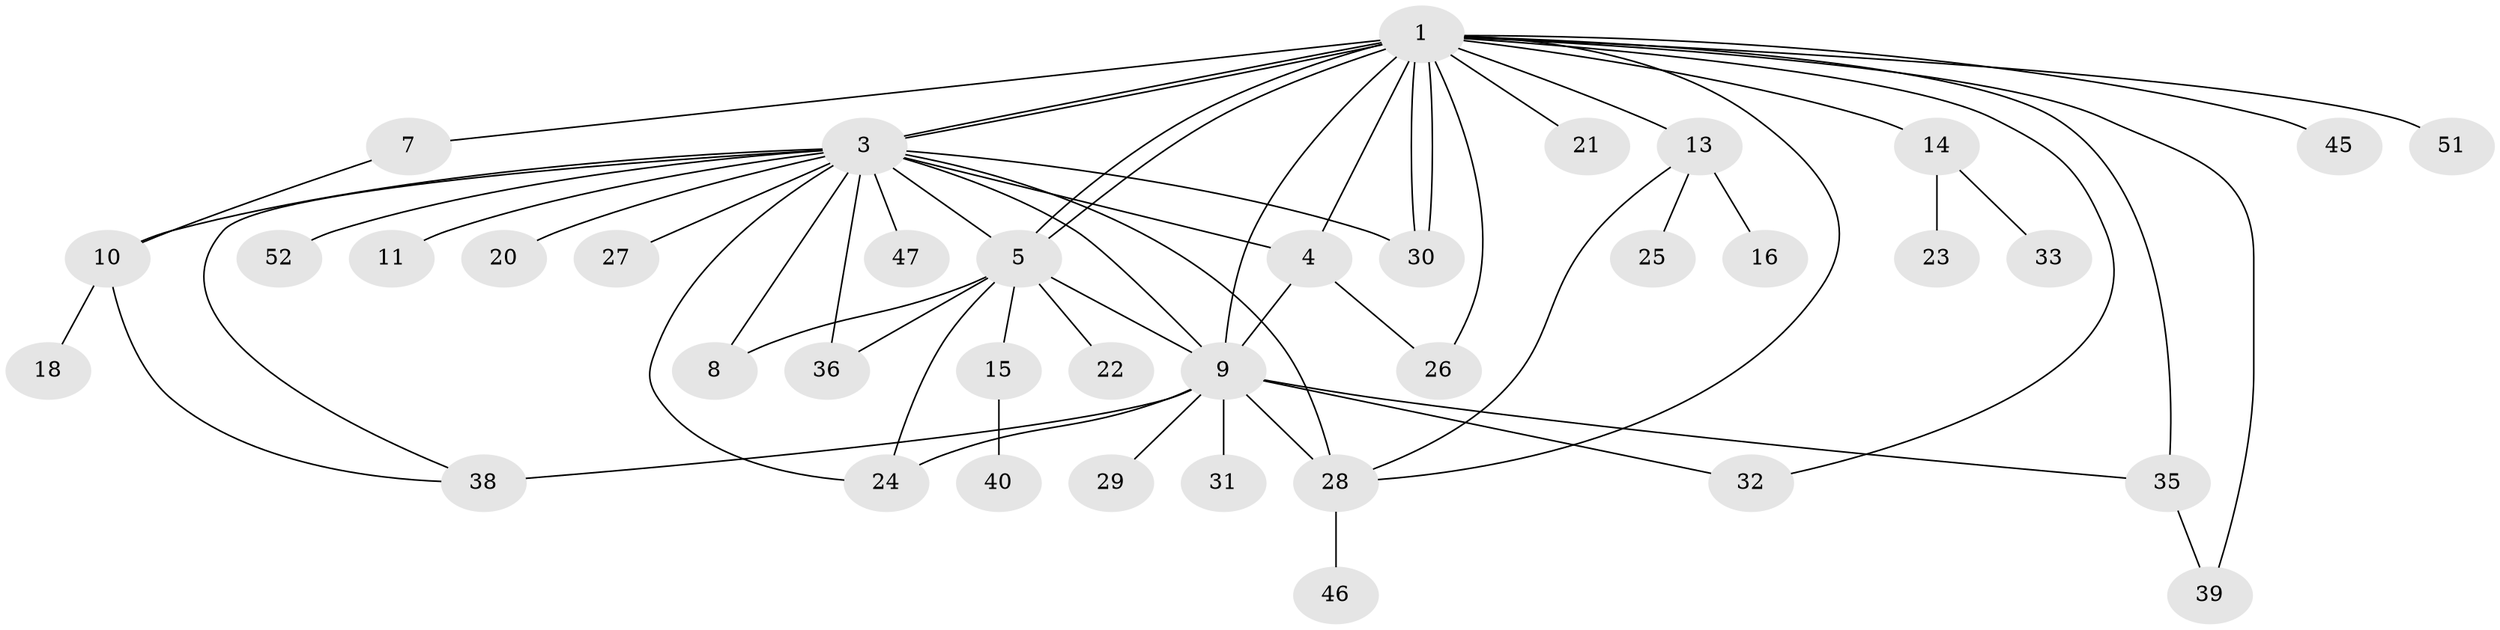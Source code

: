 // original degree distribution, {16: 0.017857142857142856, 8: 0.017857142857142856, 19: 0.017857142857142856, 4: 0.07142857142857142, 9: 0.017857142857142856, 2: 0.19642857142857142, 3: 0.19642857142857142, 5: 0.03571428571428571, 1: 0.39285714285714285, 15: 0.017857142857142856, 6: 0.017857142857142856}
// Generated by graph-tools (version 1.1) at 2025/11/02/27/25 16:11:15]
// undirected, 38 vertices, 60 edges
graph export_dot {
graph [start="1"]
  node [color=gray90,style=filled];
  1 [super="+2"];
  3 [super="+34"];
  4 [super="+12"];
  5 [super="+6"];
  7;
  8 [super="+19"];
  9 [super="+17"];
  10 [super="+50"];
  11;
  13 [super="+37"];
  14 [super="+41"];
  15 [super="+53"];
  16;
  18;
  20;
  21;
  22 [super="+48"];
  23 [super="+54"];
  24;
  25;
  26 [super="+43"];
  27;
  28 [super="+55"];
  29;
  30;
  31;
  32;
  33;
  35 [super="+42"];
  36;
  38 [super="+44"];
  39;
  40;
  45;
  46;
  47 [super="+49"];
  51 [super="+56"];
  52;
  1 -- 3 [weight=2];
  1 -- 3;
  1 -- 4 [weight=2];
  1 -- 5;
  1 -- 5;
  1 -- 9 [weight=2];
  1 -- 14;
  1 -- 21;
  1 -- 26;
  1 -- 28;
  1 -- 30;
  1 -- 30;
  1 -- 32;
  1 -- 45;
  1 -- 35;
  1 -- 7;
  1 -- 39;
  1 -- 13;
  1 -- 51;
  3 -- 8;
  3 -- 10 [weight=2];
  3 -- 11;
  3 -- 20;
  3 -- 24;
  3 -- 27;
  3 -- 28 [weight=2];
  3 -- 30;
  3 -- 36;
  3 -- 47;
  3 -- 52;
  3 -- 9;
  3 -- 4;
  3 -- 5;
  3 -- 38;
  4 -- 26;
  4 -- 9;
  5 -- 36;
  5 -- 22;
  5 -- 8 [weight=2];
  5 -- 9 [weight=2];
  5 -- 24;
  5 -- 15;
  7 -- 10;
  9 -- 32;
  9 -- 38 [weight=2];
  9 -- 24;
  9 -- 28 [weight=2];
  9 -- 29;
  9 -- 31;
  9 -- 35;
  10 -- 18;
  10 -- 38;
  13 -- 16;
  13 -- 25;
  13 -- 28;
  14 -- 23;
  14 -- 33;
  15 -- 40;
  28 -- 46;
  35 -- 39;
}
